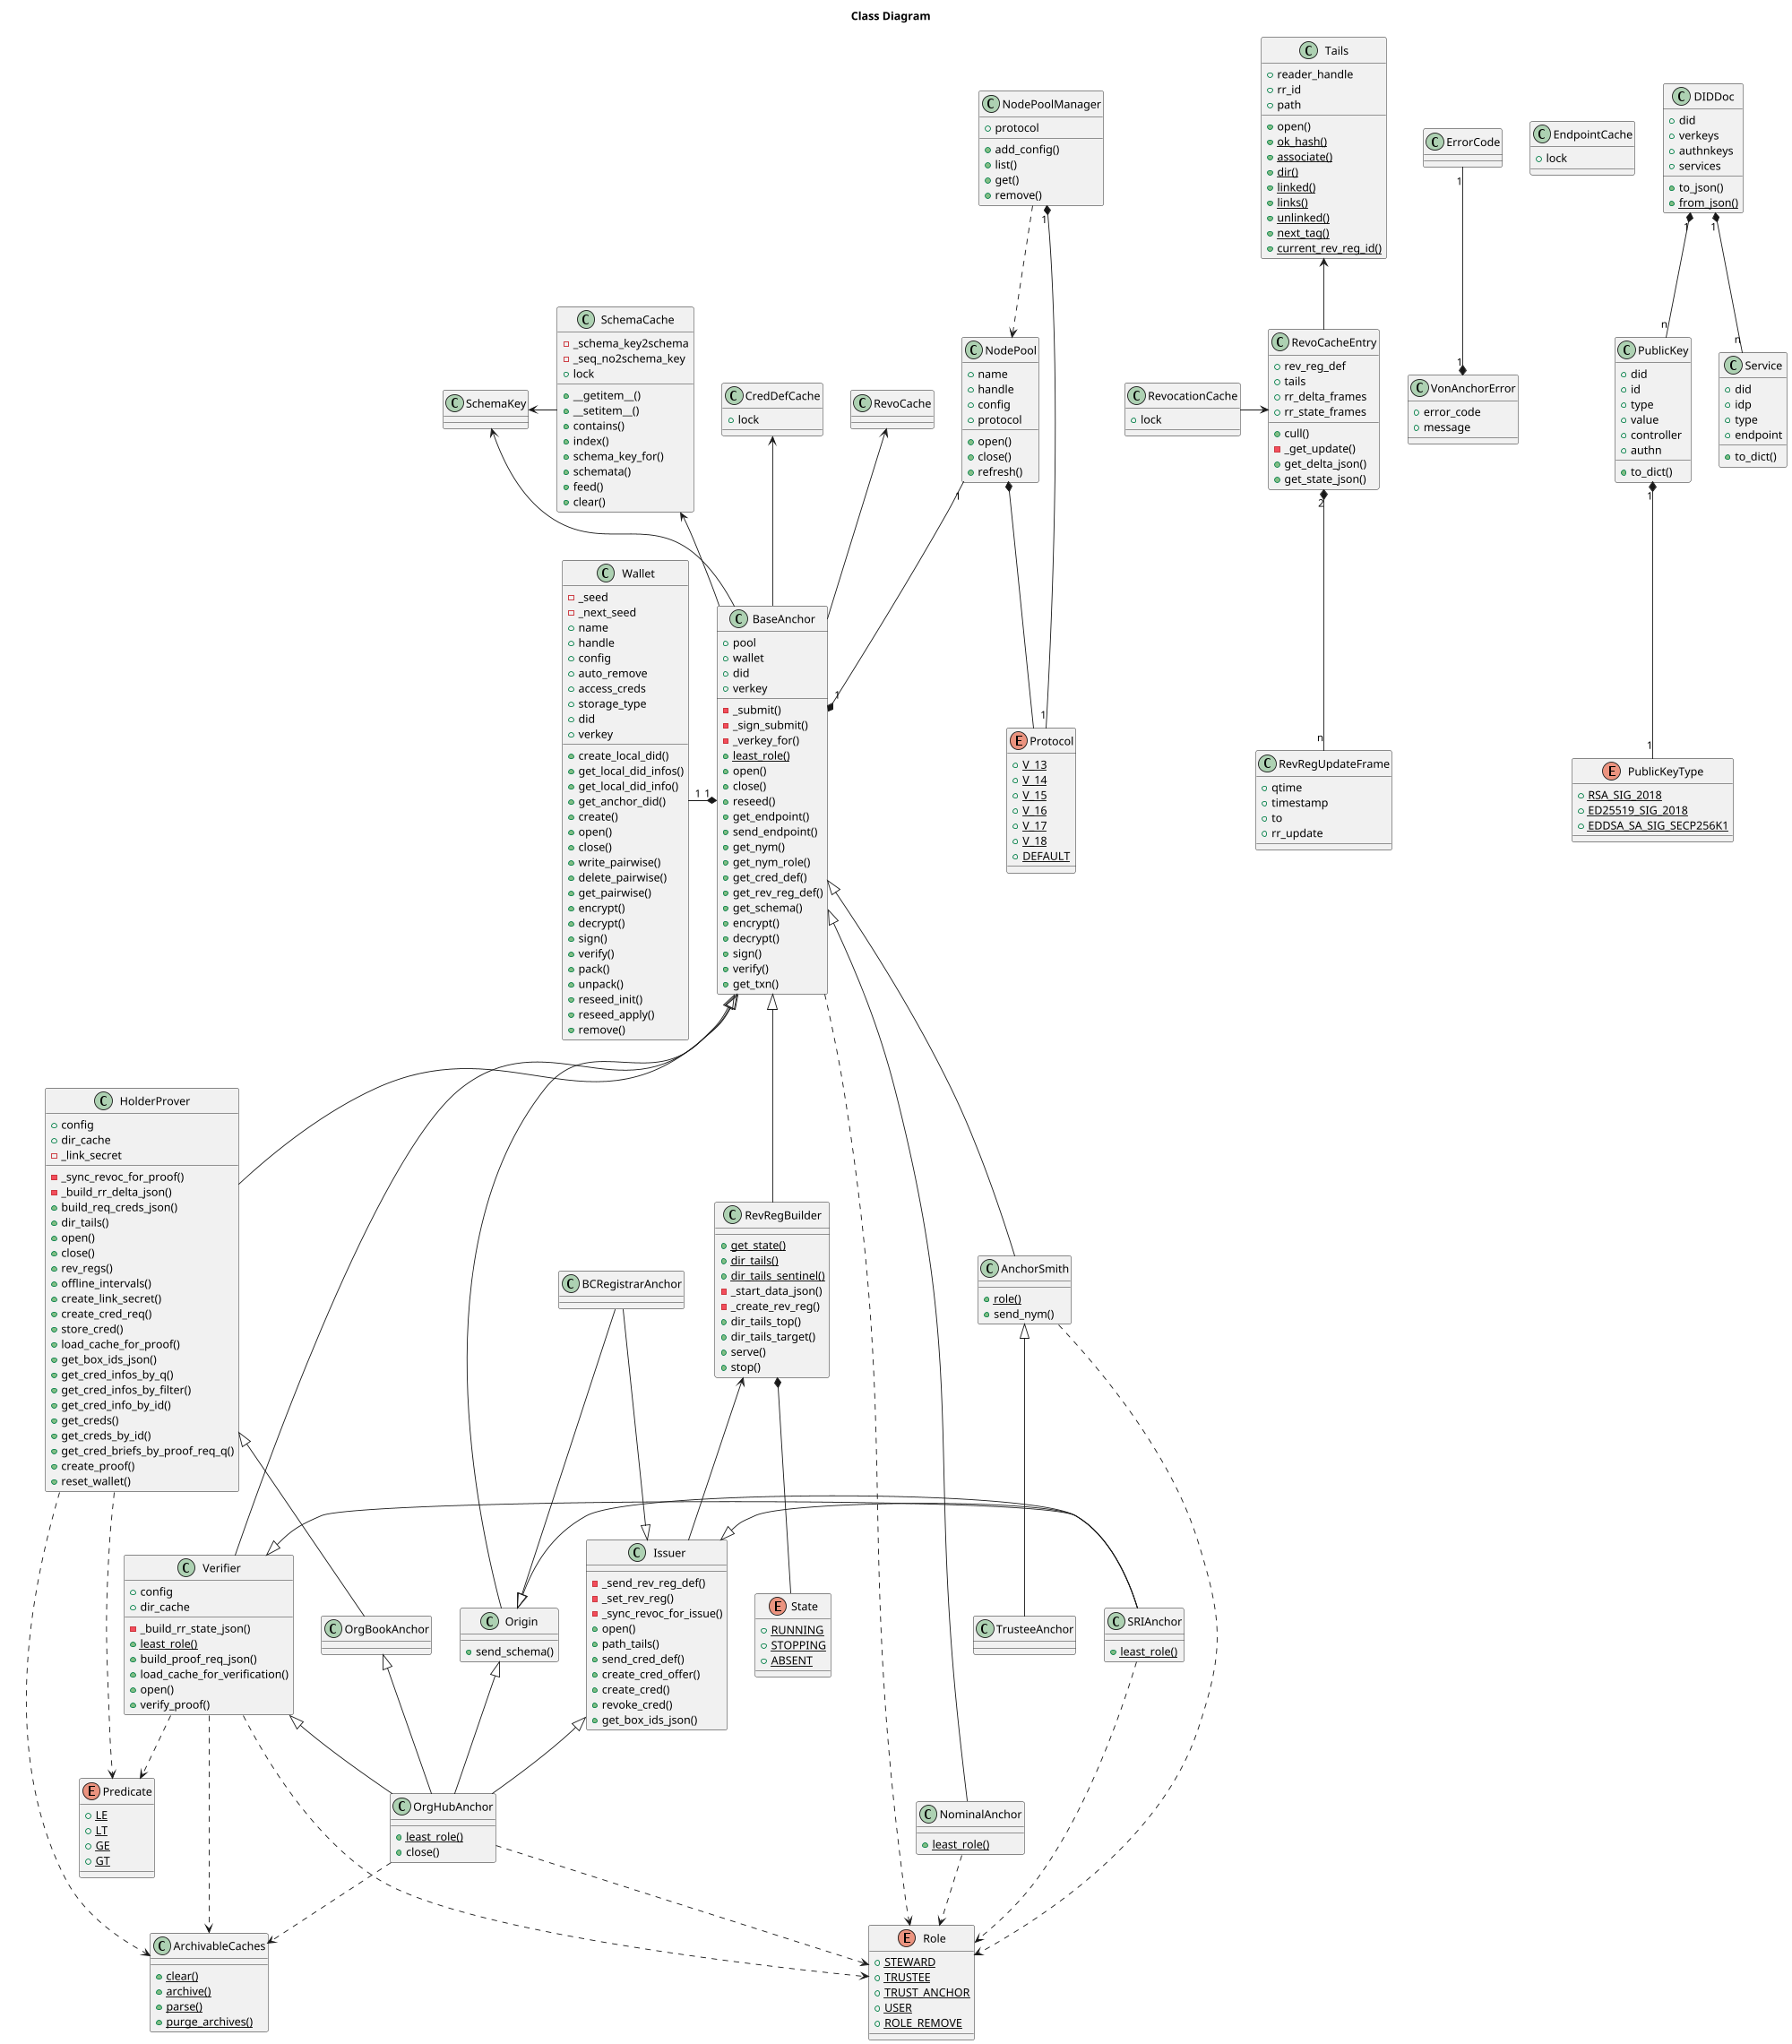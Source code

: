 @startuml
/'
Copyright 2017-2019 Government of Canada - Public Services and Procurement Canada - buyandsell.gc.ca

Licensed under the Apache License, Version 2.0 (the "License");
you may not use this file except in compliance with the License.
You may obtain a copy of the License at

http://www.apache.org/licenses/LICENSE-2.0
or
Unless required by applicable law or agreed to in writing, software
distributed under the License is distributed on an "AS IS" BASIS,
WITHOUT WARRANTIES OR CONDITIONS OF ANY KIND, either express or implied.
See the License for the specific language governing permissions and
limitations under the License.
'/

scale max 2000 width

title Class Diagram

class ErrorCode {
}

class VonAnchorError {
    +error_code
    +message
}

class SchemaKey {
}

class SchemaCache {
    -_schema_key2schema
    -_seq_no2schema_key
    +lock
    +__getitem__()
    +__setitem__()
    +contains()
    +index()
    +schema_key_for()
    +schemata()
    +feed()
    +clear()
}

class CredDefCache{
    +lock
}

class Tails {
    +reader_handle
    +rr_id
    +path
    +open()
    {static} +ok_hash()
    {static} +associate()
    {static} +dir()
    {static} +linked()
    {static} +links()
    {static} +unlinked()
    {static} +next_tag()
    {static} +current_rev_reg_id()
}

class RevoCacheEntry {
    +rev_reg_def
    +tails
    +cull()
    -_get_update()
    +rr_delta_frames
    +rr_state_frames
    +get_delta_json()
    +get_state_json()
}

class RevRegUpdateFrame {
    +qtime
    +timestamp
    +to
    +rr_update
}

class RevocationCache {
    +lock
}

class EndpointCache {
    +lock
}

class ArchivableCaches {
    {static} +clear()
    {static} +archive()
    {static} +parse()
    {static} +purge_archives()
}

class Wallet {
    -_seed
    -_next_seed
    +name
    +handle
    +config
    +auto_remove
    +access_creds
    +storage_type
    +did
    +verkey
    +create_local_did()
    +get_local_did_infos()
    +get_local_did_info()
    +get_anchor_did()
    +create()
    +open()
    +close()
    +write_pairwise()
    +delete_pairwise()
    +get_pairwise()
    +encrypt()
    +decrypt()
    +sign()
    +verify()
    +pack()
    +unpack()
    +reseed_init()
    +reseed_apply()
    +remove()
}

enum Protocol {
    {static} +V_13
    {static} +V_14
    {static} +V_15
    {static} +V_16
    {static} +V_17
    {static} +V_18
    {static} +DEFAULT
}

class NodePoolManager {
    +protocol
    +add_config()
    +list()
    +get()
    +remove()
}

class NodePool {
    +name
    +handle
    +config
    +protocol
    +open()
    +close()
    +refresh()
}

enum Predicate {
    {static} +LE
    {static} +LT
    {static} +GE
    {static} +GT
}

enum Role {
    {static} +STEWARD
    {static} +TRUSTEE
    {static} +TRUST_ANCHOR
    {static} +USER
    {static} +ROLE_REMOVE
}

class BaseAnchor {
    +pool
    +wallet
    +did
    +verkey
    -_submit()
    -_sign_submit()
    -_verkey_for()
    {static} +least_role()
    +open()
    +close()
    +reseed()
    +get_endpoint()
    +send_endpoint()
    +get_nym()
    +get_nym_role()
    +get_cred_def()
    +get_rev_reg_def()
    +get_schema()
    +encrypt()
    +decrypt()
    +sign()
    +verify()
    +get_txn()
}

class AnchorSmith {
    {static} +role()
    +send_nym()
}

class Origin {
    +send_schema()
}

class RevRegBuilder {
    {static} +get_state()
    {static} +dir_tails()
    {static} +dir_tails_sentinel()
    -_start_data_json()
    -_create_rev_reg()
    +dir_tails_top()
    +dir_tails_target()
    +serve()
    +stop()
}

enum State {
    {static} +RUNNING
    {static} +STOPPING
    {static} +ABSENT
}

class Issuer {
    -_send_rev_reg_def()
    -_set_rev_reg()
    -_sync_revoc_for_issue()
    +open()
    +path_tails()
    +send_cred_def()
    +create_cred_offer()
    +create_cred()
    +revoke_cred()
    +get_box_ids_json()
}

class HolderProver {
    +config
    +dir_cache
    -_link_secret
    -_sync_revoc_for_proof()
    -_build_rr_delta_json()
    +build_req_creds_json()
    +dir_tails()
    +open()
    +close()
    +rev_regs()
    +offline_intervals()
    +create_link_secret()
    +create_cred_req()
    +store_cred()
    +load_cache_for_proof()
    +get_box_ids_json()
    +get_cred_infos_by_q()
    +get_cred_infos_by_filter()
    +get_cred_info_by_id()
    +get_creds()
    +get_creds_by_id()
    +get_cred_briefs_by_proof_req_q()
    +create_proof()
    +reset_wallet()
}

class Verifier {
    +config
    +dir_cache
    -_build_rr_state_json()
    {static} +least_role()
    +build_proof_req_json()
    +load_cache_for_verification()
    +open()
    +verify_proof()
}

class TrusteeAnchor {
}

class NominalAnchor {
    {static} +least_role()
}

class SRIAnchor {
    {static} +least_role()
}

class BCRegistrarAnchor {
}

class OrgBookAnchor {
}

class OrgHubAnchor {
    {static} +least_role()
    +close()
}

enum PublicKeyType {
    {static} +RSA_SIG_2018
    {static} +ED25519_SIG_2018
    {static} +EDDSA_SA_SIG_SECP256K1
}

class PublicKey {
    +did
    +id
    +type
    +value
    +controller
    +authn
    +to_dict()
}

class Service {
    +did
    +idp
    +type
    +endpoint
    +to_dict()
}

class DIDDoc {
    +did
    +verkeys
    +authnkeys
    +services
    +to_json()
    {static} +from_json()
}

VonAnchorError "1" *-up- "1" ErrorCode
SchemaCache -left-> SchemaKey
BaseAnchor -left-> SchemaKey

NodePoolManager "1" *-- "1" Protocol
NodePoolManager ..> NodePool
NodePool *-- Protocol

RevRegBuilder *-- State

BaseAnchor -up-> SchemaCache
BaseAnchor "1" *-left- "1" Wallet
BaseAnchor "1" *-up- "1" NodePool

RevoCacheEntry -up-> Tails
RevoCacheEntry "2" *-down- "n" RevRegUpdateFrame
RevocationCache -> RevoCacheEntry

BaseAnchor -up-> RevoCache

BaseAnchor -up-> CredDefCache
BaseAnchor <|-down- AnchorSmith
BaseAnchor <|-down- Origin
BaseAnchor <|-down- HolderProver
BaseAnchor <|-down- Verifier
BaseAnchor <|-right- NominalAnchor

AnchorSmith <|-down- TrusteeAnchor
BaseAnchor <|-down- RevRegBuilder
RevRegBuilder <-- Issuer

Origin <|-left- SRIAnchor
Issuer <|-left- SRIAnchor
Verifier <|-right- SRIAnchor

Issuer <|-up- BCRegistrarAnchor
Origin <|-up- BCRegistrarAnchor

HolderProver <|-down- OrgBookAnchor

OrgBookAnchor <|-- OrgHubAnchor
Issuer <|-- OrgHubAnchor
Origin <|-- OrgHubAnchor
Verifier <|-- OrgHubAnchor

HolderProver ..> ArchivableCaches
Verifier ..> ArchivableCaches
OrgHubAnchor ..> ArchivableCaches

HolderProver ..> Predicate
Verifier ..> Predicate

BaseAnchor ..> Role
AnchorSmith ..> Role
Verifier ..> Role
NominalAnchor ..> Role
OrgHubAnchor ..> Role
SRIAnchor ..> Role

PublicKey "1" *-- "1" PublicKeyType
DIDDoc "1" *-- "n" PublicKey
DIDDoc "1" *-- "n" Service
@enduml
